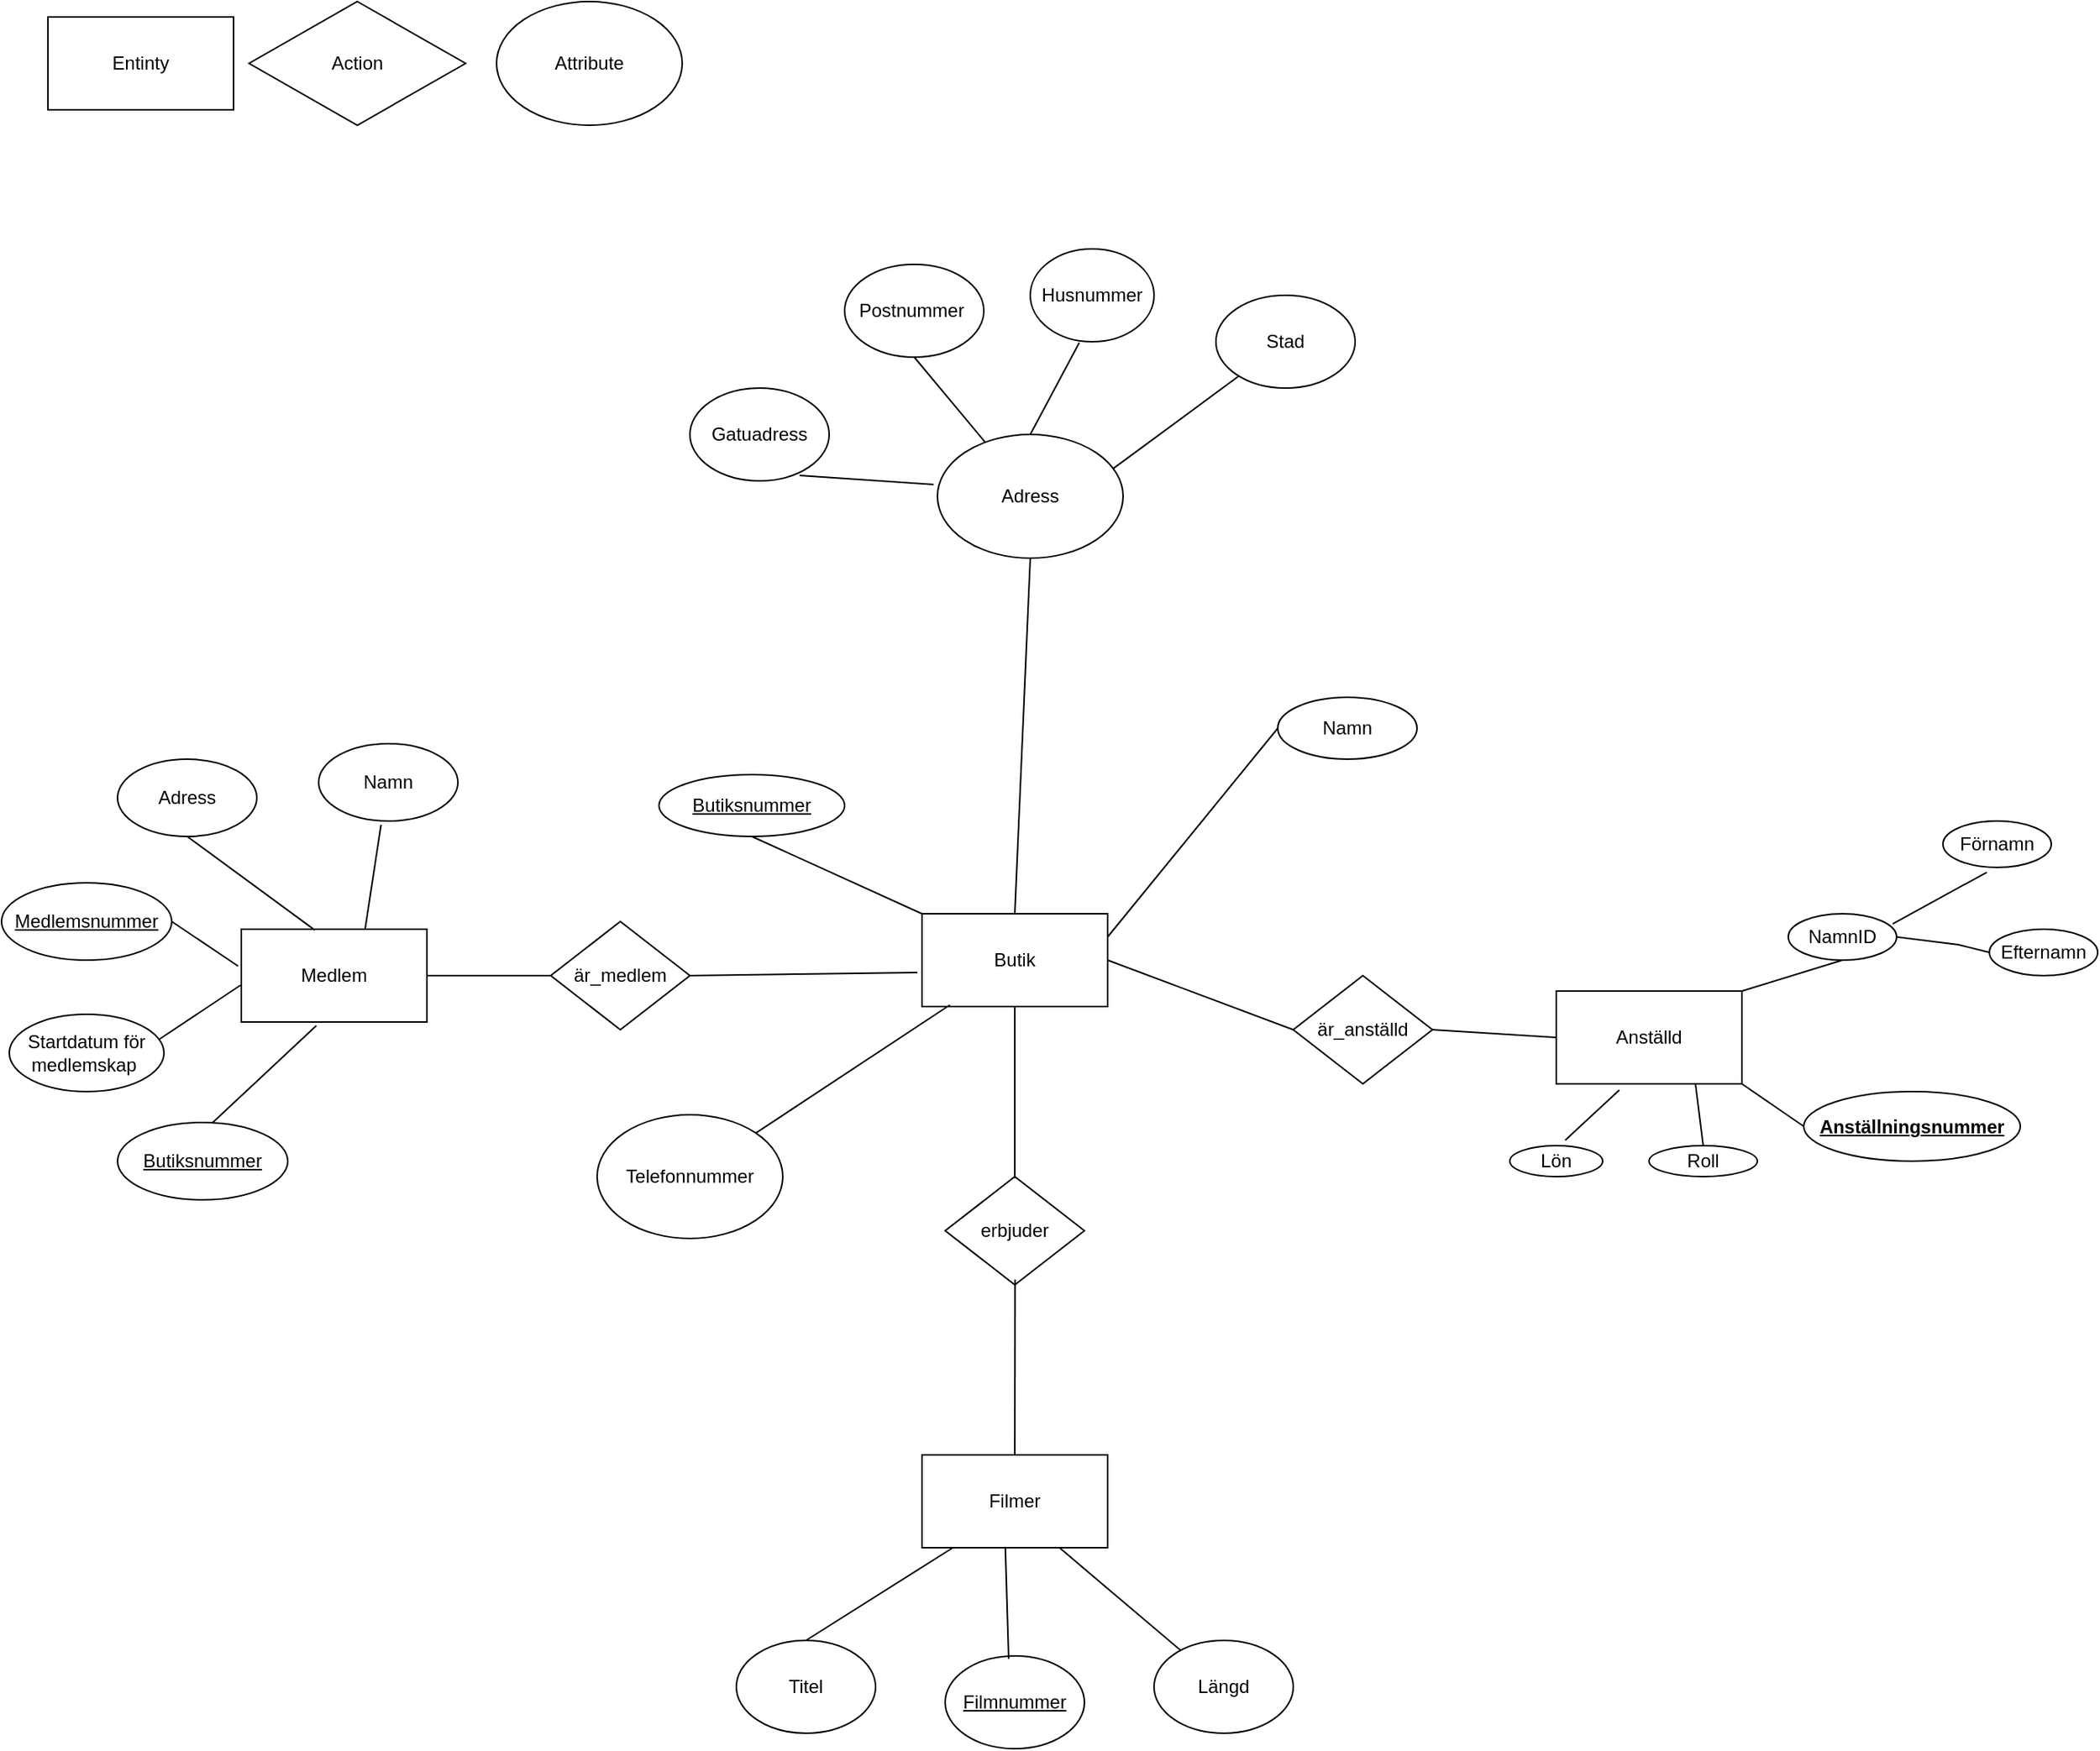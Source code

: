 <mxfile version="24.7.12">
  <diagram name="Sida-1" id="6eg3Wwl7sb8oLHCEkT9h">
    <mxGraphModel dx="1434" dy="733" grid="1" gridSize="10" guides="1" tooltips="1" connect="1" arrows="1" fold="1" page="1" pageScale="1" pageWidth="3300" pageHeight="2339" math="0" shadow="0">
      <root>
        <mxCell id="0" />
        <mxCell id="1" parent="0" />
        <mxCell id="uvv6Vc5LGoxbDmVbcmZp-1" value="Entinty" style="rounded=0;whiteSpace=wrap;html=1;" vertex="1" parent="1">
          <mxGeometry x="865" y="270" width="120" height="60" as="geometry" />
        </mxCell>
        <mxCell id="uvv6Vc5LGoxbDmVbcmZp-2" value="Attribute" style="ellipse;whiteSpace=wrap;html=1;" vertex="1" parent="1">
          <mxGeometry x="1155" y="260" width="120" height="80" as="geometry" />
        </mxCell>
        <mxCell id="uvv6Vc5LGoxbDmVbcmZp-3" value="Action" style="rhombus;whiteSpace=wrap;html=1;" vertex="1" parent="1">
          <mxGeometry x="995" y="260" width="140" height="80" as="geometry" />
        </mxCell>
        <mxCell id="uvv6Vc5LGoxbDmVbcmZp-4" value="Butik" style="rounded=0;whiteSpace=wrap;html=1;" vertex="1" parent="1">
          <mxGeometry x="1430" y="850" width="120" height="60" as="geometry" />
        </mxCell>
        <mxCell id="uvv6Vc5LGoxbDmVbcmZp-5" value="Anställd" style="rounded=0;whiteSpace=wrap;html=1;" vertex="1" parent="1">
          <mxGeometry x="1840" y="900" width="120" height="60" as="geometry" />
        </mxCell>
        <mxCell id="uvv6Vc5LGoxbDmVbcmZp-6" value="Medlem" style="rounded=0;whiteSpace=wrap;html=1;" vertex="1" parent="1">
          <mxGeometry x="990" y="860" width="120" height="60" as="geometry" />
        </mxCell>
        <mxCell id="uvv6Vc5LGoxbDmVbcmZp-8" value="är_medlem" style="rhombus;whiteSpace=wrap;html=1;" vertex="1" parent="1">
          <mxGeometry x="1190" y="855" width="90" height="70" as="geometry" />
        </mxCell>
        <mxCell id="uvv6Vc5LGoxbDmVbcmZp-9" value="" style="endArrow=none;html=1;rounded=0;entryX=0;entryY=0.5;entryDx=0;entryDy=0;exitX=1;exitY=0.5;exitDx=0;exitDy=0;" edge="1" parent="1" source="uvv6Vc5LGoxbDmVbcmZp-6" target="uvv6Vc5LGoxbDmVbcmZp-8">
          <mxGeometry width="50" height="50" relative="1" as="geometry">
            <mxPoint x="1120" y="980" as="sourcePoint" />
            <mxPoint x="1170" y="930" as="targetPoint" />
          </mxGeometry>
        </mxCell>
        <mxCell id="uvv6Vc5LGoxbDmVbcmZp-10" value="" style="endArrow=none;html=1;rounded=0;entryX=-0.025;entryY=0.633;entryDx=0;entryDy=0;exitX=1;exitY=0.5;exitDx=0;exitDy=0;entryPerimeter=0;" edge="1" parent="1" source="uvv6Vc5LGoxbDmVbcmZp-8" target="uvv6Vc5LGoxbDmVbcmZp-4">
          <mxGeometry width="50" height="50" relative="1" as="geometry">
            <mxPoint x="1140" y="1120" as="sourcePoint" />
            <mxPoint x="1200" y="1040" as="targetPoint" />
            <Array as="points" />
          </mxGeometry>
        </mxCell>
        <mxCell id="uvv6Vc5LGoxbDmVbcmZp-11" value="Telefonnummer" style="ellipse;whiteSpace=wrap;html=1;" vertex="1" parent="1">
          <mxGeometry x="1220" y="980" width="120" height="80" as="geometry" />
        </mxCell>
        <mxCell id="uvv6Vc5LGoxbDmVbcmZp-12" value="Namn" style="ellipse;whiteSpace=wrap;html=1;" vertex="1" parent="1">
          <mxGeometry x="1660" y="710" width="90" height="40" as="geometry" />
        </mxCell>
        <mxCell id="uvv6Vc5LGoxbDmVbcmZp-13" value="Adress" style="ellipse;whiteSpace=wrap;html=1;" vertex="1" parent="1">
          <mxGeometry x="1440" y="540" width="120" height="80" as="geometry" />
        </mxCell>
        <mxCell id="uvv6Vc5LGoxbDmVbcmZp-14" value="Gatuadress" style="ellipse;whiteSpace=wrap;html=1;" vertex="1" parent="1">
          <mxGeometry x="1280" y="510" width="90" height="60" as="geometry" />
        </mxCell>
        <mxCell id="uvv6Vc5LGoxbDmVbcmZp-16" value="Postnummer&amp;nbsp;" style="ellipse;whiteSpace=wrap;html=1;" vertex="1" parent="1">
          <mxGeometry x="1380" y="430" width="90" height="60" as="geometry" />
        </mxCell>
        <mxCell id="uvv6Vc5LGoxbDmVbcmZp-17" value="Husnummer" style="ellipse;whiteSpace=wrap;html=1;" vertex="1" parent="1">
          <mxGeometry x="1500" y="420" width="80" height="60" as="geometry" />
        </mxCell>
        <mxCell id="uvv6Vc5LGoxbDmVbcmZp-18" value="Stad" style="ellipse;whiteSpace=wrap;html=1;" vertex="1" parent="1">
          <mxGeometry x="1620" y="450" width="90" height="60" as="geometry" />
        </mxCell>
        <mxCell id="uvv6Vc5LGoxbDmVbcmZp-22" value="" style="endArrow=none;html=1;rounded=0;entryX=0.944;entryY=0.279;entryDx=0;entryDy=0;entryPerimeter=0;" edge="1" parent="1" source="uvv6Vc5LGoxbDmVbcmZp-18" target="uvv6Vc5LGoxbDmVbcmZp-13">
          <mxGeometry width="50" height="50" relative="1" as="geometry">
            <mxPoint x="1540" y="690" as="sourcePoint" />
            <mxPoint x="1590" y="640" as="targetPoint" />
            <Array as="points" />
          </mxGeometry>
        </mxCell>
        <mxCell id="uvv6Vc5LGoxbDmVbcmZp-24" value="" style="endArrow=none;html=1;rounded=0;exitX=0.396;exitY=1.011;exitDx=0;exitDy=0;exitPerimeter=0;entryX=0.5;entryY=0;entryDx=0;entryDy=0;" edge="1" parent="1" source="uvv6Vc5LGoxbDmVbcmZp-17" target="uvv6Vc5LGoxbDmVbcmZp-13">
          <mxGeometry width="50" height="50" relative="1" as="geometry">
            <mxPoint x="1550" y="680" as="sourcePoint" />
            <mxPoint x="1516" y="670" as="targetPoint" />
            <Array as="points" />
          </mxGeometry>
        </mxCell>
        <mxCell id="uvv6Vc5LGoxbDmVbcmZp-25" value="" style="endArrow=none;html=1;rounded=0;exitX=0.5;exitY=1;exitDx=0;exitDy=0;" edge="1" parent="1" source="uvv6Vc5LGoxbDmVbcmZp-16" target="uvv6Vc5LGoxbDmVbcmZp-13">
          <mxGeometry width="50" height="50" relative="1" as="geometry">
            <mxPoint x="1633" y="689" as="sourcePoint" />
            <mxPoint x="1562" y="628" as="targetPoint" />
            <Array as="points" />
          </mxGeometry>
        </mxCell>
        <mxCell id="uvv6Vc5LGoxbDmVbcmZp-26" value="" style="endArrow=none;html=1;rounded=0;entryX=-0.021;entryY=0.404;entryDx=0;entryDy=0;entryPerimeter=0;exitX=0.787;exitY=0.942;exitDx=0;exitDy=0;exitPerimeter=0;" edge="1" parent="1" source="uvv6Vc5LGoxbDmVbcmZp-14" target="uvv6Vc5LGoxbDmVbcmZp-13">
          <mxGeometry width="50" height="50" relative="1" as="geometry">
            <mxPoint x="1540" y="690" as="sourcePoint" />
            <mxPoint x="1590" y="640" as="targetPoint" />
            <Array as="points" />
          </mxGeometry>
        </mxCell>
        <mxCell id="uvv6Vc5LGoxbDmVbcmZp-27" value="" style="endArrow=none;html=1;rounded=0;entryX=0.5;entryY=0;entryDx=0;entryDy=0;exitX=0.5;exitY=1;exitDx=0;exitDy=0;" edge="1" parent="1" source="uvv6Vc5LGoxbDmVbcmZp-13" target="uvv6Vc5LGoxbDmVbcmZp-4">
          <mxGeometry width="50" height="50" relative="1" as="geometry">
            <mxPoint x="1455" y="1180" as="sourcePoint" />
            <mxPoint x="1505" y="1130" as="targetPoint" />
          </mxGeometry>
        </mxCell>
        <mxCell id="uvv6Vc5LGoxbDmVbcmZp-28" value="" style="endArrow=none;html=1;rounded=0;entryX=0.15;entryY=0.983;entryDx=0;entryDy=0;entryPerimeter=0;" edge="1" parent="1" source="uvv6Vc5LGoxbDmVbcmZp-11" target="uvv6Vc5LGoxbDmVbcmZp-4">
          <mxGeometry width="50" height="50" relative="1" as="geometry">
            <mxPoint x="1520" y="1350" as="sourcePoint" />
            <mxPoint x="1570" y="1300" as="targetPoint" />
            <Array as="points" />
          </mxGeometry>
        </mxCell>
        <mxCell id="uvv6Vc5LGoxbDmVbcmZp-29" value="" style="endArrow=none;html=1;rounded=0;entryX=1;entryY=0.25;entryDx=0;entryDy=0;exitX=0;exitY=0.5;exitDx=0;exitDy=0;" edge="1" parent="1" source="uvv6Vc5LGoxbDmVbcmZp-12" target="uvv6Vc5LGoxbDmVbcmZp-4">
          <mxGeometry width="50" height="50" relative="1" as="geometry">
            <mxPoint x="1520" y="1350" as="sourcePoint" />
            <mxPoint x="1570" y="1300" as="targetPoint" />
            <Array as="points" />
          </mxGeometry>
        </mxCell>
        <mxCell id="uvv6Vc5LGoxbDmVbcmZp-30" value="" style="endArrow=none;html=1;rounded=0;exitX=1;exitY=0.5;exitDx=0;exitDy=0;entryX=0;entryY=0.5;entryDx=0;entryDy=0;" edge="1" parent="1" source="uvv6Vc5LGoxbDmVbcmZp-4" target="uvv6Vc5LGoxbDmVbcmZp-31">
          <mxGeometry width="50" height="50" relative="1" as="geometry">
            <mxPoint x="1520" y="1080" as="sourcePoint" />
            <mxPoint x="1690" y="1020" as="targetPoint" />
          </mxGeometry>
        </mxCell>
        <mxCell id="uvv6Vc5LGoxbDmVbcmZp-31" value="är_anställd" style="rhombus;whiteSpace=wrap;html=1;" vertex="1" parent="1">
          <mxGeometry x="1670" y="890" width="90" height="70" as="geometry" />
        </mxCell>
        <mxCell id="uvv6Vc5LGoxbDmVbcmZp-32" value="" style="endArrow=none;html=1;rounded=0;entryX=0;entryY=0.5;entryDx=0;entryDy=0;exitX=1;exitY=0.5;exitDx=0;exitDy=0;" edge="1" parent="1" source="uvv6Vc5LGoxbDmVbcmZp-31" target="uvv6Vc5LGoxbDmVbcmZp-5">
          <mxGeometry width="50" height="50" relative="1" as="geometry">
            <mxPoint x="1780" y="1040" as="sourcePoint" />
            <mxPoint x="1830" y="990" as="targetPoint" />
            <Array as="points" />
          </mxGeometry>
        </mxCell>
        <mxCell id="uvv6Vc5LGoxbDmVbcmZp-33" value="Filmer" style="rounded=0;whiteSpace=wrap;html=1;" vertex="1" parent="1">
          <mxGeometry x="1430" y="1200" width="120" height="60" as="geometry" />
        </mxCell>
        <mxCell id="uvv6Vc5LGoxbDmVbcmZp-35" value="erbjuder" style="rhombus;whiteSpace=wrap;html=1;" vertex="1" parent="1">
          <mxGeometry x="1445" y="1020" width="90" height="70" as="geometry" />
        </mxCell>
        <mxCell id="uvv6Vc5LGoxbDmVbcmZp-39" value="Roll" style="ellipse;whiteSpace=wrap;html=1;" vertex="1" parent="1">
          <mxGeometry x="1900" y="1000" width="70" height="20" as="geometry" />
        </mxCell>
        <mxCell id="uvv6Vc5LGoxbDmVbcmZp-40" value="Lön" style="ellipse;whiteSpace=wrap;html=1;" vertex="1" parent="1">
          <mxGeometry x="1810" y="1000" width="60" height="20" as="geometry" />
        </mxCell>
        <mxCell id="uvv6Vc5LGoxbDmVbcmZp-41" value="&lt;b&gt;&lt;u&gt;Anställningsnummer&lt;/u&gt;&lt;/b&gt;" style="ellipse;whiteSpace=wrap;html=1;" vertex="1" parent="1">
          <mxGeometry x="2000" y="965" width="140" height="45" as="geometry" />
        </mxCell>
        <mxCell id="uvv6Vc5LGoxbDmVbcmZp-42" value="NamnID" style="ellipse;whiteSpace=wrap;html=1;" vertex="1" parent="1">
          <mxGeometry x="1990" y="850" width="70" height="30" as="geometry" />
        </mxCell>
        <mxCell id="uvv6Vc5LGoxbDmVbcmZp-43" value="Efternamn" style="ellipse;whiteSpace=wrap;html=1;" vertex="1" parent="1">
          <mxGeometry x="2120" y="860" width="70" height="30" as="geometry" />
        </mxCell>
        <mxCell id="uvv6Vc5LGoxbDmVbcmZp-44" value="Förnamn" style="ellipse;whiteSpace=wrap;html=1;" vertex="1" parent="1">
          <mxGeometry x="2090" y="790" width="70" height="30" as="geometry" />
        </mxCell>
        <mxCell id="uvv6Vc5LGoxbDmVbcmZp-47" value="" style="endArrow=none;html=1;rounded=0;entryX=0.405;entryY=1.106;entryDx=0;entryDy=0;entryPerimeter=0;exitX=0.964;exitY=0.217;exitDx=0;exitDy=0;exitPerimeter=0;" edge="1" parent="1" source="uvv6Vc5LGoxbDmVbcmZp-42" target="uvv6Vc5LGoxbDmVbcmZp-44">
          <mxGeometry width="50" height="50" relative="1" as="geometry">
            <mxPoint x="2140" y="930" as="sourcePoint" />
            <mxPoint x="2190" y="880" as="targetPoint" />
            <Array as="points" />
          </mxGeometry>
        </mxCell>
        <mxCell id="uvv6Vc5LGoxbDmVbcmZp-48" value="" style="endArrow=none;html=1;rounded=0;entryX=0;entryY=0.5;entryDx=0;entryDy=0;exitX=1;exitY=0.5;exitDx=0;exitDy=0;" edge="1" parent="1" source="uvv6Vc5LGoxbDmVbcmZp-42" target="uvv6Vc5LGoxbDmVbcmZp-43">
          <mxGeometry width="50" height="50" relative="1" as="geometry">
            <mxPoint x="2180" y="860" as="sourcePoint" />
            <mxPoint x="2241" y="826" as="targetPoint" />
            <Array as="points">
              <mxPoint x="2100" y="870" />
            </Array>
          </mxGeometry>
        </mxCell>
        <mxCell id="uvv6Vc5LGoxbDmVbcmZp-49" value="" style="endArrow=none;html=1;rounded=0;entryX=0.5;entryY=1;entryDx=0;entryDy=0;exitX=1;exitY=0;exitDx=0;exitDy=0;" edge="1" parent="1" source="uvv6Vc5LGoxbDmVbcmZp-5" target="uvv6Vc5LGoxbDmVbcmZp-42">
          <mxGeometry width="50" height="50" relative="1" as="geometry">
            <mxPoint x="1960" y="924" as="sourcePoint" />
            <mxPoint x="2021" y="890" as="targetPoint" />
            <Array as="points" />
          </mxGeometry>
        </mxCell>
        <mxCell id="uvv6Vc5LGoxbDmVbcmZp-50" value="" style="endArrow=none;html=1;rounded=0;entryX=0;entryY=0.5;entryDx=0;entryDy=0;exitX=1;exitY=1;exitDx=0;exitDy=0;" edge="1" parent="1" source="uvv6Vc5LGoxbDmVbcmZp-5" target="uvv6Vc5LGoxbDmVbcmZp-41">
          <mxGeometry width="50" height="50" relative="1" as="geometry">
            <mxPoint x="2010" y="950" as="sourcePoint" />
            <mxPoint x="2071" y="916" as="targetPoint" />
            <Array as="points" />
          </mxGeometry>
        </mxCell>
        <mxCell id="uvv6Vc5LGoxbDmVbcmZp-51" value="" style="endArrow=none;html=1;rounded=0;entryX=0.5;entryY=0;entryDx=0;entryDy=0;exitX=0.75;exitY=1;exitDx=0;exitDy=0;" edge="1" parent="1" source="uvv6Vc5LGoxbDmVbcmZp-5" target="uvv6Vc5LGoxbDmVbcmZp-39">
          <mxGeometry width="50" height="50" relative="1" as="geometry">
            <mxPoint x="1930" y="970" as="sourcePoint" />
            <mxPoint x="1991" y="936" as="targetPoint" />
            <Array as="points" />
          </mxGeometry>
        </mxCell>
        <mxCell id="uvv6Vc5LGoxbDmVbcmZp-52" value="" style="endArrow=none;html=1;rounded=0;entryX=0.34;entryY=1.067;entryDx=0;entryDy=0;entryPerimeter=0;exitX=0.597;exitY=-0.175;exitDx=0;exitDy=0;exitPerimeter=0;" edge="1" parent="1" source="uvv6Vc5LGoxbDmVbcmZp-40" target="uvv6Vc5LGoxbDmVbcmZp-5">
          <mxGeometry width="50" height="50" relative="1" as="geometry">
            <mxPoint x="1900" y="980" as="sourcePoint" />
            <mxPoint x="1961" y="946" as="targetPoint" />
            <Array as="points" />
          </mxGeometry>
        </mxCell>
        <mxCell id="uvv6Vc5LGoxbDmVbcmZp-53" style="edgeStyle=orthogonalEdgeStyle;rounded=0;orthogonalLoop=1;jettySize=auto;html=1;exitX=0.5;exitY=1;exitDx=0;exitDy=0;" edge="1" parent="1" source="uvv6Vc5LGoxbDmVbcmZp-4" target="uvv6Vc5LGoxbDmVbcmZp-4">
          <mxGeometry relative="1" as="geometry" />
        </mxCell>
        <mxCell id="uvv6Vc5LGoxbDmVbcmZp-54" value="&lt;u&gt;Butiksnummer&lt;/u&gt;" style="ellipse;whiteSpace=wrap;html=1;" vertex="1" parent="1">
          <mxGeometry x="1260" y="760" width="120" height="40" as="geometry" />
        </mxCell>
        <mxCell id="uvv6Vc5LGoxbDmVbcmZp-55" value="" style="endArrow=none;html=1;rounded=0;exitX=0;exitY=0;exitDx=0;exitDy=0;entryX=0.5;entryY=1;entryDx=0;entryDy=0;" edge="1" parent="1" source="uvv6Vc5LGoxbDmVbcmZp-4" target="uvv6Vc5LGoxbDmVbcmZp-54">
          <mxGeometry width="50" height="50" relative="1" as="geometry">
            <mxPoint x="1310" y="850" as="sourcePoint" />
            <mxPoint x="1360" y="800" as="targetPoint" />
          </mxGeometry>
        </mxCell>
        <mxCell id="uvv6Vc5LGoxbDmVbcmZp-56" value="Namn" style="ellipse;whiteSpace=wrap;html=1;" vertex="1" parent="1">
          <mxGeometry x="1040" y="740" width="90" height="50" as="geometry" />
        </mxCell>
        <mxCell id="uvv6Vc5LGoxbDmVbcmZp-57" value="&lt;u&gt;Medlemsnummer&lt;/u&gt;" style="ellipse;whiteSpace=wrap;html=1;" vertex="1" parent="1">
          <mxGeometry x="835" y="830" width="110" height="50" as="geometry" />
        </mxCell>
        <mxCell id="uvv6Vc5LGoxbDmVbcmZp-58" value="Adress" style="ellipse;whiteSpace=wrap;html=1;" vertex="1" parent="1">
          <mxGeometry x="910" y="750" width="90" height="50" as="geometry" />
        </mxCell>
        <mxCell id="uvv6Vc5LGoxbDmVbcmZp-59" value="&lt;u&gt;Butiksnummer&lt;/u&gt;" style="ellipse;whiteSpace=wrap;html=1;" vertex="1" parent="1">
          <mxGeometry x="910" y="985" width="110" height="50" as="geometry" />
        </mxCell>
        <mxCell id="uvv6Vc5LGoxbDmVbcmZp-60" value="Startdatum för medlemskap&amp;nbsp;" style="ellipse;whiteSpace=wrap;html=1;" vertex="1" parent="1">
          <mxGeometry x="840" y="915" width="100" height="50" as="geometry" />
        </mxCell>
        <mxCell id="uvv6Vc5LGoxbDmVbcmZp-63" value="" style="endArrow=none;html=1;rounded=0;entryX=0.448;entryY=1.049;entryDx=0;entryDy=0;entryPerimeter=0;" edge="1" parent="1" target="uvv6Vc5LGoxbDmVbcmZp-56">
          <mxGeometry width="50" height="50" relative="1" as="geometry">
            <mxPoint x="1070" y="860" as="sourcePoint" />
            <mxPoint x="1120" y="810" as="targetPoint" />
          </mxGeometry>
        </mxCell>
        <mxCell id="uvv6Vc5LGoxbDmVbcmZp-64" value="" style="endArrow=none;html=1;rounded=0;entryX=0.5;entryY=1;entryDx=0;entryDy=0;exitX=0.396;exitY=0.009;exitDx=0;exitDy=0;exitPerimeter=0;" edge="1" parent="1" source="uvv6Vc5LGoxbDmVbcmZp-6" target="uvv6Vc5LGoxbDmVbcmZp-58">
          <mxGeometry width="50" height="50" relative="1" as="geometry">
            <mxPoint x="1000" y="840" as="sourcePoint" />
            <mxPoint x="1010" y="772" as="targetPoint" />
          </mxGeometry>
        </mxCell>
        <mxCell id="uvv6Vc5LGoxbDmVbcmZp-65" value="" style="endArrow=none;html=1;rounded=0;entryX=1;entryY=0.5;entryDx=0;entryDy=0;exitX=-0.017;exitY=0.398;exitDx=0;exitDy=0;exitPerimeter=0;" edge="1" parent="1" source="uvv6Vc5LGoxbDmVbcmZp-6" target="uvv6Vc5LGoxbDmVbcmZp-57">
          <mxGeometry width="50" height="50" relative="1" as="geometry">
            <mxPoint x="950" y="928" as="sourcePoint" />
            <mxPoint x="960" y="860" as="targetPoint" />
          </mxGeometry>
        </mxCell>
        <mxCell id="uvv6Vc5LGoxbDmVbcmZp-66" value="" style="endArrow=none;html=1;rounded=0;entryX=-0.005;entryY=0.604;entryDx=0;entryDy=0;entryPerimeter=0;exitX=0.965;exitY=0.33;exitDx=0;exitDy=0;exitPerimeter=0;" edge="1" parent="1" source="uvv6Vc5LGoxbDmVbcmZp-60" target="uvv6Vc5LGoxbDmVbcmZp-6">
          <mxGeometry width="50" height="50" relative="1" as="geometry">
            <mxPoint x="940" y="930" as="sourcePoint" />
            <mxPoint x="980" y="832" as="targetPoint" />
          </mxGeometry>
        </mxCell>
        <mxCell id="uvv6Vc5LGoxbDmVbcmZp-67" value="" style="endArrow=none;html=1;rounded=0;entryX=0.404;entryY=1.04;entryDx=0;entryDy=0;entryPerimeter=0;exitX=0.557;exitY=0.006;exitDx=0;exitDy=0;exitPerimeter=0;" edge="1" parent="1" source="uvv6Vc5LGoxbDmVbcmZp-59" target="uvv6Vc5LGoxbDmVbcmZp-6">
          <mxGeometry width="50" height="50" relative="1" as="geometry">
            <mxPoint x="1020.0" y="1035" as="sourcePoint" />
            <mxPoint x="1036.86" y="941.7" as="targetPoint" />
            <Array as="points" />
          </mxGeometry>
        </mxCell>
        <mxCell id="uvv6Vc5LGoxbDmVbcmZp-68" value="Titel" style="ellipse;whiteSpace=wrap;html=1;" vertex="1" parent="1">
          <mxGeometry x="1310" y="1320" width="90" height="60" as="geometry" />
        </mxCell>
        <mxCell id="uvv6Vc5LGoxbDmVbcmZp-70" value="" style="endArrow=none;html=1;rounded=0;exitX=0.5;exitY=0;exitDx=0;exitDy=0;entryX=0.502;entryY=0.951;entryDx=0;entryDy=0;entryPerimeter=0;" edge="1" parent="1" source="uvv6Vc5LGoxbDmVbcmZp-33" target="uvv6Vc5LGoxbDmVbcmZp-35">
          <mxGeometry width="50" height="50" relative="1" as="geometry">
            <mxPoint x="1490" y="1180" as="sourcePoint" />
            <mxPoint x="1490" y="1110" as="targetPoint" />
          </mxGeometry>
        </mxCell>
        <mxCell id="uvv6Vc5LGoxbDmVbcmZp-71" value="" style="endArrow=none;html=1;rounded=0;entryX=0.5;entryY=1;entryDx=0;entryDy=0;exitX=0.5;exitY=0;exitDx=0;exitDy=0;" edge="1" parent="1" source="uvv6Vc5LGoxbDmVbcmZp-35" target="uvv6Vc5LGoxbDmVbcmZp-4">
          <mxGeometry width="50" height="50" relative="1" as="geometry">
            <mxPoint x="1485" y="1010" as="sourcePoint" />
            <mxPoint x="1495" y="942" as="targetPoint" />
          </mxGeometry>
        </mxCell>
        <mxCell id="uvv6Vc5LGoxbDmVbcmZp-72" value="" style="endArrow=none;html=1;rounded=0;exitX=0.5;exitY=0;exitDx=0;exitDy=0;" edge="1" parent="1" source="uvv6Vc5LGoxbDmVbcmZp-68">
          <mxGeometry width="50" height="50" relative="1" as="geometry">
            <mxPoint x="1480" y="1348" as="sourcePoint" />
            <mxPoint x="1450" y="1260" as="targetPoint" />
          </mxGeometry>
        </mxCell>
        <mxCell id="uvv6Vc5LGoxbDmVbcmZp-73" value="Längd" style="ellipse;whiteSpace=wrap;html=1;" vertex="1" parent="1">
          <mxGeometry x="1580" y="1320" width="90" height="60" as="geometry" />
        </mxCell>
        <mxCell id="uvv6Vc5LGoxbDmVbcmZp-74" value="&lt;u&gt;Filmnummer&lt;/u&gt;" style="ellipse;whiteSpace=wrap;html=1;" vertex="1" parent="1">
          <mxGeometry x="1445" y="1330" width="90" height="60" as="geometry" />
        </mxCell>
        <mxCell id="uvv6Vc5LGoxbDmVbcmZp-75" value="" style="endArrow=none;html=1;rounded=0;entryX=0.449;entryY=1.002;entryDx=0;entryDy=0;entryPerimeter=0;exitX=0.456;exitY=0.031;exitDx=0;exitDy=0;exitPerimeter=0;" edge="1" parent="1" source="uvv6Vc5LGoxbDmVbcmZp-74" target="uvv6Vc5LGoxbDmVbcmZp-33">
          <mxGeometry width="50" height="50" relative="1" as="geometry">
            <mxPoint x="1460" y="1338" as="sourcePoint" />
            <mxPoint x="1470" y="1270" as="targetPoint" />
          </mxGeometry>
        </mxCell>
        <mxCell id="uvv6Vc5LGoxbDmVbcmZp-76" value="" style="endArrow=none;html=1;rounded=0;entryX=0.742;entryY=1.003;entryDx=0;entryDy=0;entryPerimeter=0;" edge="1" parent="1" source="uvv6Vc5LGoxbDmVbcmZp-73" target="uvv6Vc5LGoxbDmVbcmZp-33">
          <mxGeometry width="50" height="50" relative="1" as="geometry">
            <mxPoint x="1520" y="1310" as="sourcePoint" />
            <mxPoint x="1517" y="1261" as="targetPoint" />
          </mxGeometry>
        </mxCell>
      </root>
    </mxGraphModel>
  </diagram>
</mxfile>
